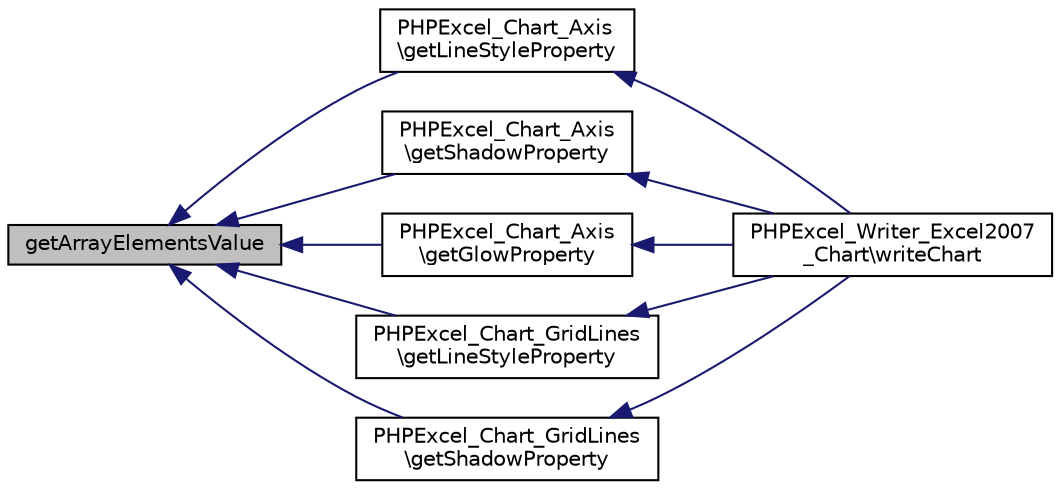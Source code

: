 digraph "getArrayElementsValue"
{
  edge [fontname="Helvetica",fontsize="10",labelfontname="Helvetica",labelfontsize="10"];
  node [fontname="Helvetica",fontsize="10",shape=record];
  rankdir="LR";
  Node1 [label="getArrayElementsValue",height=0.2,width=0.4,color="black", fillcolor="grey75", style="filled", fontcolor="black"];
  Node1 -> Node2 [dir="back",color="midnightblue",fontsize="10",style="solid",fontname="Helvetica"];
  Node2 [label="PHPExcel_Chart_Axis\l\\getLineStyleProperty",height=0.2,width=0.4,color="black", fillcolor="white", style="filled",URL="$class_p_h_p_excel___chart___axis.html#a06e3a3ea6e81e28da41a5b52a91808e8"];
  Node2 -> Node3 [dir="back",color="midnightblue",fontsize="10",style="solid",fontname="Helvetica"];
  Node3 [label="PHPExcel_Writer_Excel2007\l_Chart\\writeChart",height=0.2,width=0.4,color="black", fillcolor="white", style="filled",URL="$class_p_h_p_excel___writer___excel2007___chart.html#a1357cd7f946c0d463cea7efb61c029e3"];
  Node1 -> Node4 [dir="back",color="midnightblue",fontsize="10",style="solid",fontname="Helvetica"];
  Node4 [label="PHPExcel_Chart_Axis\l\\getShadowProperty",height=0.2,width=0.4,color="black", fillcolor="white", style="filled",URL="$class_p_h_p_excel___chart___axis.html#aa5f6fcf4e0ce17e0508c06e322151840"];
  Node4 -> Node3 [dir="back",color="midnightblue",fontsize="10",style="solid",fontname="Helvetica"];
  Node1 -> Node5 [dir="back",color="midnightblue",fontsize="10",style="solid",fontname="Helvetica"];
  Node5 [label="PHPExcel_Chart_Axis\l\\getGlowProperty",height=0.2,width=0.4,color="black", fillcolor="white", style="filled",URL="$class_p_h_p_excel___chart___axis.html#a332f285b9e38cb4bfe0df86a4c799c42"];
  Node5 -> Node3 [dir="back",color="midnightblue",fontsize="10",style="solid",fontname="Helvetica"];
  Node1 -> Node6 [dir="back",color="midnightblue",fontsize="10",style="solid",fontname="Helvetica"];
  Node6 [label="PHPExcel_Chart_GridLines\l\\getLineStyleProperty",height=0.2,width=0.4,color="black", fillcolor="white", style="filled",URL="$class_p_h_p_excel___chart___grid_lines.html#a06e3a3ea6e81e28da41a5b52a91808e8"];
  Node6 -> Node3 [dir="back",color="midnightblue",fontsize="10",style="solid",fontname="Helvetica"];
  Node1 -> Node7 [dir="back",color="midnightblue",fontsize="10",style="solid",fontname="Helvetica"];
  Node7 [label="PHPExcel_Chart_GridLines\l\\getShadowProperty",height=0.2,width=0.4,color="black", fillcolor="white", style="filled",URL="$class_p_h_p_excel___chart___grid_lines.html#aa5f6fcf4e0ce17e0508c06e322151840"];
  Node7 -> Node3 [dir="back",color="midnightblue",fontsize="10",style="solid",fontname="Helvetica"];
}
